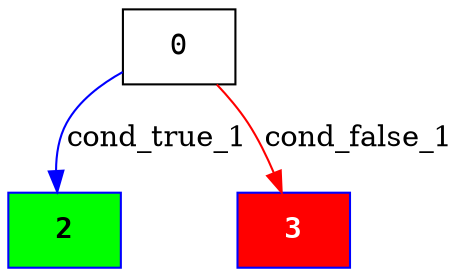 digraph ExecutionTree {
	node [color=black fontname=Courier height=.5 shape=record]
	2 [color=blue, fillcolor=green, style=filled, fontcolor=black, fontname="Courier-Bold"]
	3 [color=blue, fillcolor=red, style=filled, fontcolor=white, fontname="Courier-Bold"]
	0 -> 2 [label=cond_true_1 color=blue]
	0 -> 3 [label=cond_false_1 color=red]
}

